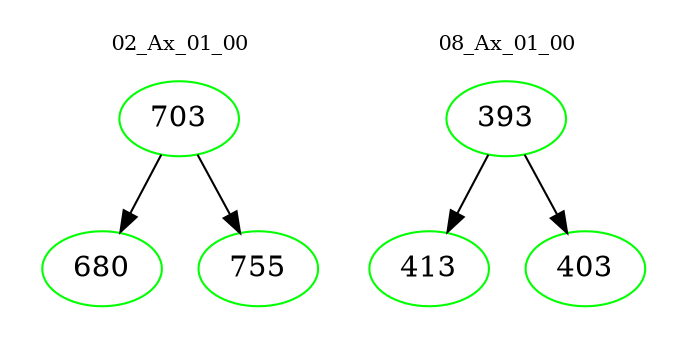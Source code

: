 digraph{
subgraph cluster_0 {
color = white
label = "02_Ax_01_00";
fontsize=10;
T0_703 [label="703", color="green"]
T0_703 -> T0_680 [color="black"]
T0_680 [label="680", color="green"]
T0_703 -> T0_755 [color="black"]
T0_755 [label="755", color="green"]
}
subgraph cluster_1 {
color = white
label = "08_Ax_01_00";
fontsize=10;
T1_393 [label="393", color="green"]
T1_393 -> T1_413 [color="black"]
T1_413 [label="413", color="green"]
T1_393 -> T1_403 [color="black"]
T1_403 [label="403", color="green"]
}
}
